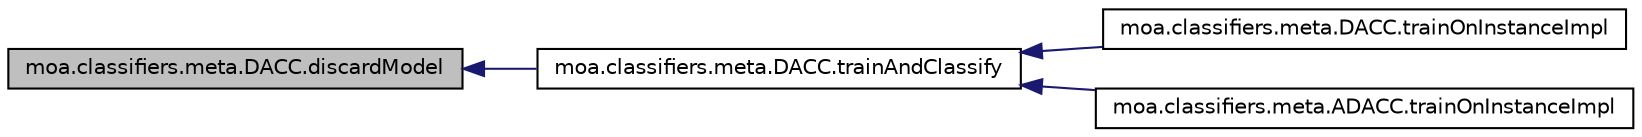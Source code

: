 digraph G
{
  edge [fontname="Helvetica",fontsize="10",labelfontname="Helvetica",labelfontsize="10"];
  node [fontname="Helvetica",fontsize="10",shape=record];
  rankdir=LR;
  Node1 [label="moa.classifiers.meta.DACC.discardModel",height=0.2,width=0.4,color="black", fillcolor="grey75", style="filled" fontcolor="black"];
  Node1 -> Node2 [dir=back,color="midnightblue",fontsize="10",style="solid",fontname="Helvetica"];
  Node2 [label="moa.classifiers.meta.DACC.trainAndClassify",height=0.2,width=0.4,color="black", fillcolor="white", style="filled",URL="$classmoa_1_1classifiers_1_1meta_1_1DACC.html#aeb1bb224682626d5c6b9b3812c269291",tooltip="Receives a training instance from the stream and updates the adaptive classifiers..."];
  Node2 -> Node3 [dir=back,color="midnightblue",fontsize="10",style="solid",fontname="Helvetica"];
  Node3 [label="moa.classifiers.meta.DACC.trainOnInstanceImpl",height=0.2,width=0.4,color="black", fillcolor="white", style="filled",URL="$classmoa_1_1classifiers_1_1meta_1_1DACC.html#aaf6e169006f8f249b9cee1db427930ec",tooltip="Trains this classifier incrementally using the given instance."];
  Node2 -> Node4 [dir=back,color="midnightblue",fontsize="10",style="solid",fontname="Helvetica"];
  Node4 [label="moa.classifiers.meta.ADACC.trainOnInstanceImpl",height=0.2,width=0.4,color="black", fillcolor="white", style="filled",URL="$classmoa_1_1classifiers_1_1meta_1_1ADACC.html#afac7020458c562ced7fb327021d15e92",tooltip="Trains this classifier incrementally using the given instance."];
}
